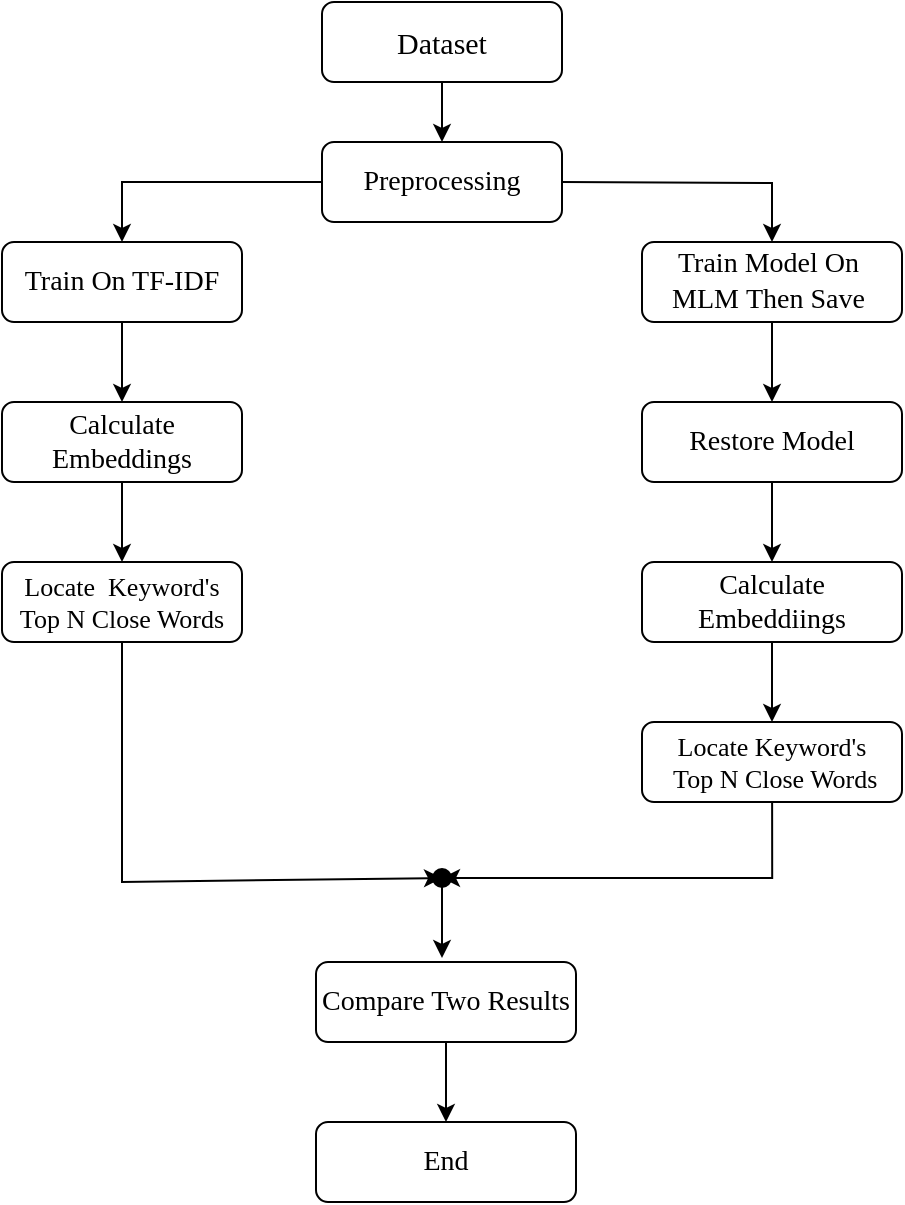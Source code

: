 <mxfile version="24.3.1" type="github">
  <diagram id="C5RBs43oDa-KdzZeNtuy" name="Page-1">
    <mxGraphModel dx="1122" dy="761" grid="1" gridSize="10" guides="1" tooltips="1" connect="1" arrows="1" fold="1" page="1" pageScale="1" pageWidth="827" pageHeight="1169" math="0" shadow="0">
      <root>
        <mxCell id="WIyWlLk6GJQsqaUBKTNV-0" />
        <mxCell id="WIyWlLk6GJQsqaUBKTNV-1" parent="WIyWlLk6GJQsqaUBKTNV-0" />
        <mxCell id="OyEdLZU8aLM32vGG7SJD-14" value="" style="edgeStyle=orthogonalEdgeStyle;rounded=0;orthogonalLoop=1;jettySize=auto;html=1;" edge="1" parent="WIyWlLk6GJQsqaUBKTNV-1" source="WIyWlLk6GJQsqaUBKTNV-3" target="OyEdLZU8aLM32vGG7SJD-13">
          <mxGeometry relative="1" as="geometry" />
        </mxCell>
        <mxCell id="WIyWlLk6GJQsqaUBKTNV-3" value="&lt;font style=&quot;font-size: 15px;&quot; face=&quot;Georgia&quot;&gt;Dataset&lt;/font&gt;" style="rounded=1;whiteSpace=wrap;html=1;fontSize=12;glass=0;strokeWidth=1;shadow=0;" parent="WIyWlLk6GJQsqaUBKTNV-1" vertex="1">
          <mxGeometry x="320" y="80" width="120" height="40" as="geometry" />
        </mxCell>
        <mxCell id="OyEdLZU8aLM32vGG7SJD-6" value="" style="edgeStyle=orthogonalEdgeStyle;rounded=0;orthogonalLoop=1;jettySize=auto;html=1;" edge="1" parent="WIyWlLk6GJQsqaUBKTNV-1" target="OyEdLZU8aLM32vGG7SJD-5">
          <mxGeometry relative="1" as="geometry">
            <mxPoint x="440" y="170" as="sourcePoint" />
          </mxGeometry>
        </mxCell>
        <mxCell id="OyEdLZU8aLM32vGG7SJD-20" value="" style="edgeStyle=orthogonalEdgeStyle;rounded=0;orthogonalLoop=1;jettySize=auto;html=1;" edge="1" parent="WIyWlLk6GJQsqaUBKTNV-1" source="OyEdLZU8aLM32vGG7SJD-5" target="OyEdLZU8aLM32vGG7SJD-19">
          <mxGeometry relative="1" as="geometry" />
        </mxCell>
        <mxCell id="OyEdLZU8aLM32vGG7SJD-5" value="&lt;font style=&quot;font-size: 14px;&quot; face=&quot;Georgia&quot;&gt;Train Model On&amp;nbsp;&lt;/font&gt;&lt;div style=&quot;font-size: 14px;&quot;&gt;&lt;font style=&quot;font-size: 14px;&quot;&gt;&lt;span style=&quot;font-family: Georgia;&quot;&gt;MLM&amp;nbsp;&lt;/span&gt;&lt;span style=&quot;font-family: YG_AiRH8RdLS5TOYh-Wq;&quot;&gt;Then Save&amp;nbsp;&lt;/span&gt;&lt;/font&gt;&lt;/div&gt;" style="whiteSpace=wrap;html=1;rounded=1;glass=0;strokeWidth=1;shadow=0;" vertex="1" parent="WIyWlLk6GJQsqaUBKTNV-1">
          <mxGeometry x="480" y="200" width="130" height="40" as="geometry" />
        </mxCell>
        <mxCell id="OyEdLZU8aLM32vGG7SJD-16" value="" style="edgeStyle=orthogonalEdgeStyle;rounded=0;orthogonalLoop=1;jettySize=auto;html=1;" edge="1" parent="WIyWlLk6GJQsqaUBKTNV-1" source="OyEdLZU8aLM32vGG7SJD-13" target="OyEdLZU8aLM32vGG7SJD-15">
          <mxGeometry relative="1" as="geometry" />
        </mxCell>
        <mxCell id="OyEdLZU8aLM32vGG7SJD-13" value="&lt;font style=&quot;font-size: 14px;&quot; face=&quot;Georgia&quot;&gt;Preprocessing&lt;/font&gt;" style="rounded=1;whiteSpace=wrap;html=1;fontSize=12;glass=0;strokeWidth=1;shadow=0;" vertex="1" parent="WIyWlLk6GJQsqaUBKTNV-1">
          <mxGeometry x="320" y="150" width="120" height="40" as="geometry" />
        </mxCell>
        <mxCell id="OyEdLZU8aLM32vGG7SJD-18" value="" style="edgeStyle=orthogonalEdgeStyle;rounded=0;orthogonalLoop=1;jettySize=auto;html=1;" edge="1" parent="WIyWlLk6GJQsqaUBKTNV-1" source="OyEdLZU8aLM32vGG7SJD-15" target="OyEdLZU8aLM32vGG7SJD-17">
          <mxGeometry relative="1" as="geometry" />
        </mxCell>
        <mxCell id="OyEdLZU8aLM32vGG7SJD-15" value="&lt;font style=&quot;font-size: 14px;&quot; face=&quot;Georgia&quot;&gt;Train On TF-IDF&lt;/font&gt;" style="rounded=1;whiteSpace=wrap;html=1;fontSize=12;glass=0;strokeWidth=1;shadow=0;" vertex="1" parent="WIyWlLk6GJQsqaUBKTNV-1">
          <mxGeometry x="160" y="200" width="120" height="40" as="geometry" />
        </mxCell>
        <mxCell id="OyEdLZU8aLM32vGG7SJD-28" value="" style="edgeStyle=orthogonalEdgeStyle;rounded=0;orthogonalLoop=1;jettySize=auto;html=1;" edge="1" parent="WIyWlLk6GJQsqaUBKTNV-1" source="OyEdLZU8aLM32vGG7SJD-17" target="OyEdLZU8aLM32vGG7SJD-27">
          <mxGeometry relative="1" as="geometry" />
        </mxCell>
        <mxCell id="OyEdLZU8aLM32vGG7SJD-17" value="&lt;font style=&quot;font-size: 14px;&quot; face=&quot;Georgia&quot;&gt;Calculate Embeddings&lt;/font&gt;" style="rounded=1;whiteSpace=wrap;html=1;fontSize=12;glass=0;strokeWidth=1;shadow=0;" vertex="1" parent="WIyWlLk6GJQsqaUBKTNV-1">
          <mxGeometry x="160" y="280" width="120" height="40" as="geometry" />
        </mxCell>
        <mxCell id="OyEdLZU8aLM32vGG7SJD-22" value="" style="edgeStyle=orthogonalEdgeStyle;rounded=0;orthogonalLoop=1;jettySize=auto;html=1;" edge="1" parent="WIyWlLk6GJQsqaUBKTNV-1" source="OyEdLZU8aLM32vGG7SJD-19" target="OyEdLZU8aLM32vGG7SJD-21">
          <mxGeometry relative="1" as="geometry" />
        </mxCell>
        <mxCell id="OyEdLZU8aLM32vGG7SJD-19" value="&lt;font style=&quot;font-size: 14px;&quot; face=&quot;Georgia&quot;&gt;Restore Model&lt;/font&gt;" style="whiteSpace=wrap;html=1;rounded=1;glass=0;strokeWidth=1;shadow=0;" vertex="1" parent="WIyWlLk6GJQsqaUBKTNV-1">
          <mxGeometry x="480" y="280" width="130" height="40" as="geometry" />
        </mxCell>
        <mxCell id="OyEdLZU8aLM32vGG7SJD-24" value="" style="edgeStyle=orthogonalEdgeStyle;rounded=0;orthogonalLoop=1;jettySize=auto;html=1;" edge="1" parent="WIyWlLk6GJQsqaUBKTNV-1" source="OyEdLZU8aLM32vGG7SJD-21" target="OyEdLZU8aLM32vGG7SJD-23">
          <mxGeometry relative="1" as="geometry" />
        </mxCell>
        <mxCell id="OyEdLZU8aLM32vGG7SJD-21" value="&lt;font style=&quot;font-size: 14px;&quot; face=&quot;Georgia&quot;&gt;Calculate Embeddiings&lt;/font&gt;" style="whiteSpace=wrap;html=1;rounded=1;glass=0;strokeWidth=1;shadow=0;" vertex="1" parent="WIyWlLk6GJQsqaUBKTNV-1">
          <mxGeometry x="480" y="360" width="130" height="40" as="geometry" />
        </mxCell>
        <mxCell id="OyEdLZU8aLM32vGG7SJD-32" value="" style="edgeStyle=orthogonalEdgeStyle;rounded=0;orthogonalLoop=1;jettySize=auto;html=1;entryX=1.282;entryY=0.726;entryDx=0;entryDy=0;entryPerimeter=0;" edge="1" parent="WIyWlLk6GJQsqaUBKTNV-1" target="OyEdLZU8aLM32vGG7SJD-29">
          <mxGeometry relative="1" as="geometry">
            <mxPoint x="545.059" y="480" as="sourcePoint" />
            <mxPoint x="400" y="518" as="targetPoint" />
            <Array as="points">
              <mxPoint x="545" y="518" />
            </Array>
          </mxGeometry>
        </mxCell>
        <mxCell id="OyEdLZU8aLM32vGG7SJD-23" value="&lt;font style=&quot;font-size: 13px;&quot; face=&quot;Georgia&quot;&gt;Locate Keyword&#39;s&lt;/font&gt;&lt;div&gt;&lt;font style=&quot;font-size: 13px;&quot; face=&quot;Georgia&quot;&gt;&amp;nbsp;Top N Close Words&lt;/font&gt;&lt;/div&gt;" style="whiteSpace=wrap;html=1;rounded=1;glass=0;strokeWidth=1;shadow=0;" vertex="1" parent="WIyWlLk6GJQsqaUBKTNV-1">
          <mxGeometry x="480" y="440" width="130" height="40" as="geometry" />
        </mxCell>
        <mxCell id="OyEdLZU8aLM32vGG7SJD-27" value="&lt;font style=&quot;font-size: 13px;&quot; face=&quot;Georgia&quot;&gt;Locate &amp;nbsp;Keyword&#39;s Top N Close Words&lt;/font&gt;" style="rounded=1;whiteSpace=wrap;html=1;fontSize=12;glass=0;strokeWidth=1;shadow=0;" vertex="1" parent="WIyWlLk6GJQsqaUBKTNV-1">
          <mxGeometry x="160" y="360" width="120" height="40" as="geometry" />
        </mxCell>
        <mxCell id="OyEdLZU8aLM32vGG7SJD-37" value="" style="edgeStyle=orthogonalEdgeStyle;rounded=0;orthogonalLoop=1;jettySize=auto;html=1;" edge="1" parent="WIyWlLk6GJQsqaUBKTNV-1" source="OyEdLZU8aLM32vGG7SJD-29">
          <mxGeometry relative="1" as="geometry">
            <mxPoint x="380" y="558.0" as="targetPoint" />
          </mxGeometry>
        </mxCell>
        <mxCell id="OyEdLZU8aLM32vGG7SJD-29" value="" style="shape=waypoint;sketch=0;size=6;pointerEvents=1;points=[];resizable=0;rotatable=0;perimeter=centerPerimeter;snapToPoint=1;rounded=1;glass=0;strokeWidth=3;shadow=0;" vertex="1" parent="WIyWlLk6GJQsqaUBKTNV-1">
          <mxGeometry x="370" y="508" width="20" height="20" as="geometry" />
        </mxCell>
        <mxCell id="OyEdLZU8aLM32vGG7SJD-35" value="" style="endArrow=classic;html=1;rounded=0;entryX=-0.071;entryY=0.668;entryDx=0;entryDy=0;entryPerimeter=0;" edge="1" parent="WIyWlLk6GJQsqaUBKTNV-1" target="OyEdLZU8aLM32vGG7SJD-29">
          <mxGeometry width="50" height="50" relative="1" as="geometry">
            <mxPoint x="220" y="400" as="sourcePoint" />
            <mxPoint x="360" y="520" as="targetPoint" />
            <Array as="points">
              <mxPoint x="220" y="520" />
            </Array>
          </mxGeometry>
        </mxCell>
        <mxCell id="OyEdLZU8aLM32vGG7SJD-41" value="" style="edgeStyle=orthogonalEdgeStyle;rounded=0;orthogonalLoop=1;jettySize=auto;html=1;" edge="1" parent="WIyWlLk6GJQsqaUBKTNV-1" source="OyEdLZU8aLM32vGG7SJD-38" target="OyEdLZU8aLM32vGG7SJD-40">
          <mxGeometry relative="1" as="geometry" />
        </mxCell>
        <mxCell id="OyEdLZU8aLM32vGG7SJD-38" value="&lt;font style=&quot;font-size: 14px;&quot; face=&quot;Georgia&quot;&gt;Compare Two Results&lt;/font&gt;" style="whiteSpace=wrap;html=1;rounded=1;glass=0;strokeWidth=1;shadow=0;" vertex="1" parent="WIyWlLk6GJQsqaUBKTNV-1">
          <mxGeometry x="317" y="560" width="130" height="40" as="geometry" />
        </mxCell>
        <mxCell id="OyEdLZU8aLM32vGG7SJD-40" value="&lt;font style=&quot;font-size: 14px;&quot; face=&quot;Georgia&quot;&gt;End&lt;/font&gt;" style="whiteSpace=wrap;html=1;rounded=1;glass=0;strokeWidth=1;shadow=0;" vertex="1" parent="WIyWlLk6GJQsqaUBKTNV-1">
          <mxGeometry x="317" y="640" width="130" height="40" as="geometry" />
        </mxCell>
      </root>
    </mxGraphModel>
  </diagram>
</mxfile>
